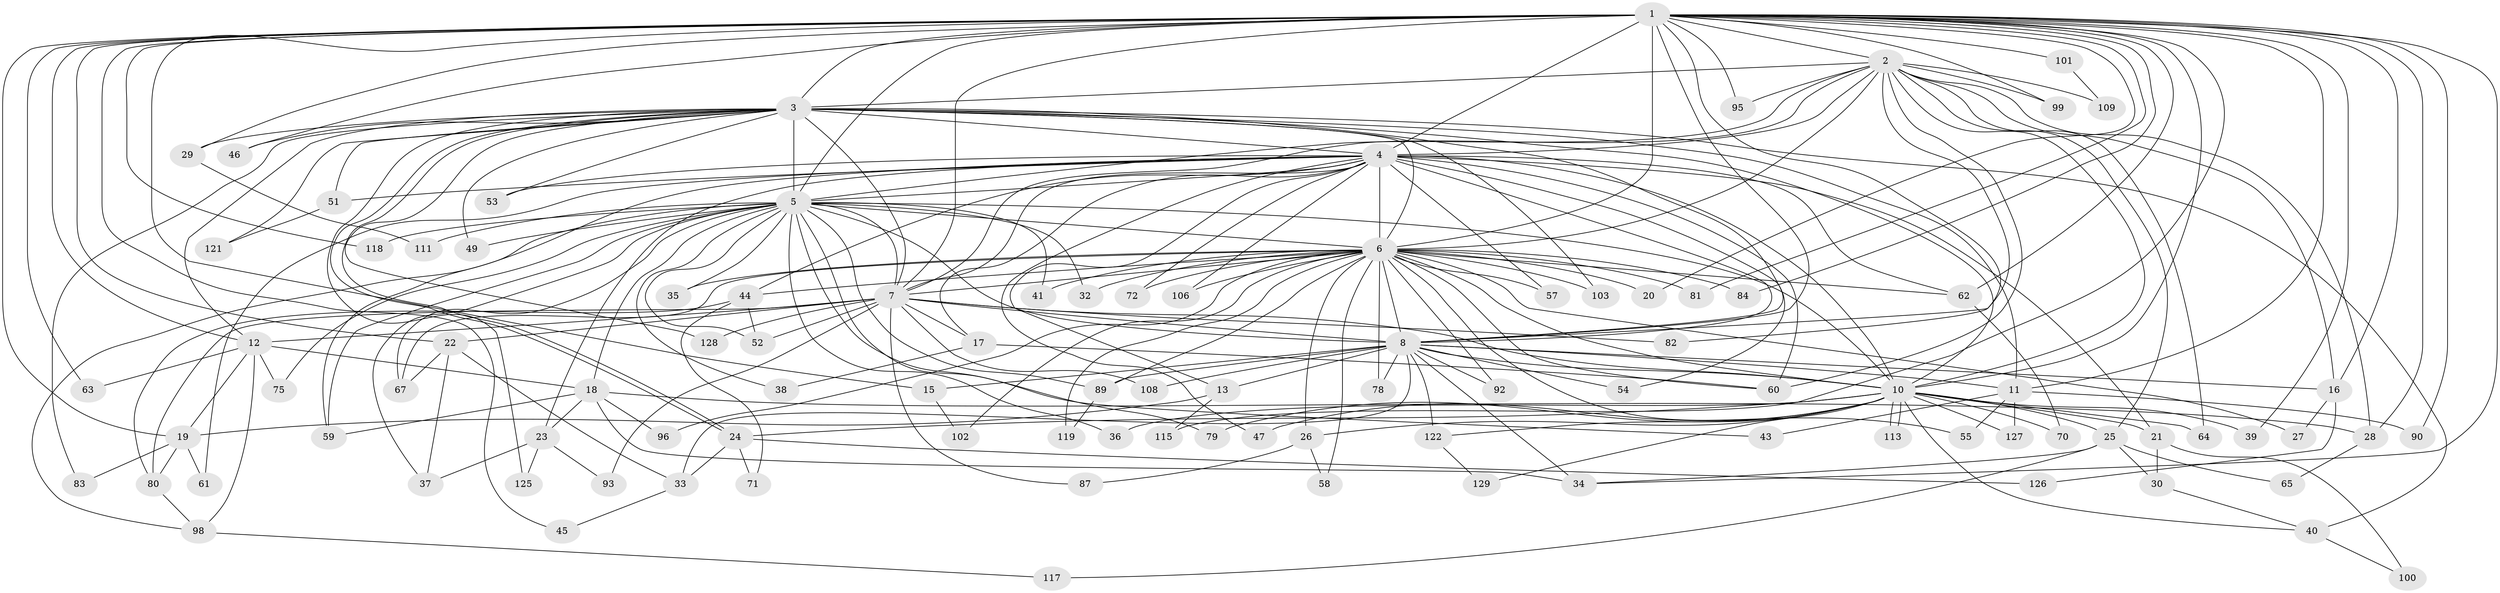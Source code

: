 // original degree distribution, {19: 0.007751937984496124, 18: 0.007751937984496124, 24: 0.007751937984496124, 26: 0.007751937984496124, 27: 0.023255813953488372, 35: 0.007751937984496124, 20: 0.015503875968992248, 6: 0.015503875968992248, 8: 0.007751937984496124, 3: 0.18604651162790697, 5: 0.046511627906976744, 4: 0.09302325581395349, 7: 0.007751937984496124, 2: 0.5658914728682171}
// Generated by graph-tools (version 1.1) at 2025/11/02/27/25 16:11:02]
// undirected, 99 vertices, 235 edges
graph export_dot {
graph [start="1"]
  node [color=gray90,style=filled];
  1 [super="+9"];
  2 [super="+112"];
  3 [super="+73"];
  4 [super="+94"];
  5 [super="+120"];
  6 [super="+105"];
  7 [super="+124"];
  8 [super="+14"];
  10 [super="+42"];
  11 [super="+48"];
  12 [super="+104"];
  13 [super="+74"];
  15 [super="+68"];
  16 [super="+76"];
  17 [super="+86"];
  18 [super="+66"];
  19;
  20;
  21;
  22 [super="+88"];
  23 [super="+77"];
  24 [super="+31"];
  25 [super="+110"];
  26;
  27;
  28;
  29;
  30 [super="+91"];
  32;
  33 [super="+50"];
  34 [super="+97"];
  35;
  36;
  37;
  38;
  39;
  40;
  41;
  43;
  44 [super="+56"];
  45;
  46;
  47;
  49;
  51;
  52;
  53;
  54;
  55;
  57;
  58;
  59;
  60 [super="+85"];
  61;
  62 [super="+69"];
  63;
  64;
  65;
  67;
  70;
  71;
  72;
  75;
  78;
  79;
  80 [super="+116"];
  81;
  82;
  83;
  84;
  87;
  89 [super="+114"];
  90;
  92;
  93;
  95;
  96;
  98 [super="+107"];
  99;
  100;
  101;
  102;
  103;
  106;
  108;
  109;
  111;
  113;
  115;
  117;
  118 [super="+123"];
  119;
  121;
  122;
  125;
  126;
  127;
  128;
  129;
  1 -- 2 [weight=2];
  1 -- 3 [weight=3];
  1 -- 4 [weight=2];
  1 -- 5 [weight=2];
  1 -- 6 [weight=2];
  1 -- 7 [weight=2];
  1 -- 8 [weight=2];
  1 -- 10 [weight=2];
  1 -- 15 [weight=2];
  1 -- 22;
  1 -- 28;
  1 -- 62;
  1 -- 63;
  1 -- 81;
  1 -- 82;
  1 -- 90;
  1 -- 115;
  1 -- 11;
  1 -- 12;
  1 -- 19;
  1 -- 20;
  1 -- 84;
  1 -- 29;
  1 -- 95;
  1 -- 99;
  1 -- 101;
  1 -- 39;
  1 -- 45;
  1 -- 46;
  1 -- 118 [weight=2];
  1 -- 34;
  1 -- 16;
  2 -- 3;
  2 -- 4;
  2 -- 5;
  2 -- 6;
  2 -- 7;
  2 -- 8;
  2 -- 10;
  2 -- 16;
  2 -- 25;
  2 -- 28 [weight=2];
  2 -- 60;
  2 -- 64;
  2 -- 95;
  2 -- 99;
  2 -- 109;
  3 -- 4;
  3 -- 5;
  3 -- 6;
  3 -- 7;
  3 -- 8;
  3 -- 10;
  3 -- 11;
  3 -- 12;
  3 -- 24;
  3 -- 24;
  3 -- 29;
  3 -- 40;
  3 -- 46;
  3 -- 49;
  3 -- 51;
  3 -- 53;
  3 -- 83;
  3 -- 103;
  3 -- 121;
  3 -- 125;
  3 -- 128;
  4 -- 5;
  4 -- 6;
  4 -- 7;
  4 -- 8;
  4 -- 10;
  4 -- 13;
  4 -- 17;
  4 -- 21;
  4 -- 23;
  4 -- 44;
  4 -- 47;
  4 -- 51;
  4 -- 53;
  4 -- 54;
  4 -- 57;
  4 -- 59;
  4 -- 60;
  4 -- 61;
  4 -- 72;
  4 -- 106;
  4 -- 62 [weight=2];
  5 -- 6;
  5 -- 7;
  5 -- 8;
  5 -- 10;
  5 -- 18;
  5 -- 32;
  5 -- 35;
  5 -- 36;
  5 -- 37;
  5 -- 38;
  5 -- 41;
  5 -- 43;
  5 -- 49;
  5 -- 52;
  5 -- 67;
  5 -- 75;
  5 -- 79;
  5 -- 89;
  5 -- 111;
  5 -- 118;
  5 -- 59;
  5 -- 98;
  6 -- 7;
  6 -- 8 [weight=2];
  6 -- 10 [weight=2];
  6 -- 20;
  6 -- 26;
  6 -- 27;
  6 -- 32;
  6 -- 35;
  6 -- 41;
  6 -- 44;
  6 -- 55;
  6 -- 57;
  6 -- 58;
  6 -- 62;
  6 -- 67;
  6 -- 72;
  6 -- 78;
  6 -- 81;
  6 -- 84;
  6 -- 92;
  6 -- 96;
  6 -- 102;
  6 -- 103;
  6 -- 106;
  6 -- 119;
  6 -- 89;
  6 -- 60;
  7 -- 8;
  7 -- 10;
  7 -- 17;
  7 -- 22 [weight=2];
  7 -- 52;
  7 -- 80;
  7 -- 82;
  7 -- 87;
  7 -- 93;
  7 -- 108;
  7 -- 128;
  7 -- 12;
  8 -- 10 [weight=2];
  8 -- 13;
  8 -- 15;
  8 -- 16;
  8 -- 34;
  8 -- 78;
  8 -- 89;
  8 -- 108;
  8 -- 33;
  8 -- 122;
  8 -- 54;
  8 -- 92;
  8 -- 11;
  10 -- 21;
  10 -- 25;
  10 -- 26;
  10 -- 36;
  10 -- 39;
  10 -- 40;
  10 -- 47;
  10 -- 64;
  10 -- 70;
  10 -- 79;
  10 -- 113;
  10 -- 113;
  10 -- 122;
  10 -- 127;
  10 -- 129;
  10 -- 24;
  11 -- 43;
  11 -- 55;
  11 -- 127;
  11 -- 90;
  12 -- 18;
  12 -- 19;
  12 -- 63;
  12 -- 75;
  12 -- 98;
  13 -- 115;
  13 -- 19;
  15 -- 102;
  16 -- 27;
  16 -- 126;
  17 -- 38;
  17 -- 60;
  18 -- 23;
  18 -- 34;
  18 -- 59;
  18 -- 96;
  18 -- 28;
  19 -- 61;
  19 -- 83;
  19 -- 80;
  21 -- 30;
  21 -- 100;
  22 -- 33;
  22 -- 37;
  22 -- 67;
  23 -- 125;
  23 -- 93;
  23 -- 37;
  24 -- 33;
  24 -- 126;
  24 -- 71;
  25 -- 30;
  25 -- 65;
  25 -- 34;
  25 -- 117;
  26 -- 58;
  26 -- 87;
  28 -- 65;
  29 -- 111;
  30 -- 40;
  33 -- 45;
  40 -- 100;
  44 -- 80;
  44 -- 52;
  44 -- 71;
  51 -- 121;
  62 -- 70;
  80 -- 98;
  89 -- 119;
  98 -- 117;
  101 -- 109;
  122 -- 129;
}
